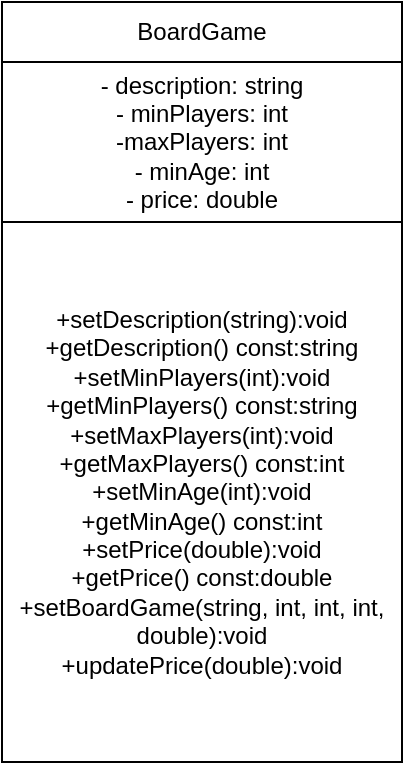 <mxfile version="16.5.2" type="device"><diagram id="SRjsR9qqFdPoTUh2o9oC" name="Page-1"><mxGraphModel dx="1422" dy="697" grid="1" gridSize="10" guides="1" tooltips="1" connect="1" arrows="1" fold="1" page="1" pageScale="1" pageWidth="850" pageHeight="1100" math="0" shadow="0"><root><mxCell id="0"/><mxCell id="1" parent="0"/><mxCell id="M64-lVnO4n3PUg-bZszl-1" value="- description: string&lt;br&gt;- minPlayers: int&lt;br&gt;-maxPlayers: int&lt;br&gt;- minAge: int&lt;br&gt;- price: double" style="rounded=0;whiteSpace=wrap;html=1;" parent="1" vertex="1"><mxGeometry x="360" y="280" width="200" height="80" as="geometry"/></mxCell><mxCell id="M64-lVnO4n3PUg-bZszl-2" value="BoardGame" style="rounded=0;whiteSpace=wrap;html=1;" parent="1" vertex="1"><mxGeometry x="360" y="250" width="200" height="30" as="geometry"/></mxCell><mxCell id="M64-lVnO4n3PUg-bZszl-3" value="+setDescription(string):void&lt;br&gt;+getDescription() const:string&lt;br&gt;+setMinPlayers(int):void&lt;br&gt;+getMinPlayers() const:string&lt;br&gt;+setMaxPlayers(int):void&lt;br&gt;+getMaxPlayers() const:int&lt;br&gt;+setMinAge(int):void&lt;br&gt;+getMinAge() const:int&lt;br&gt;+setPrice(double):void&lt;br&gt;+getPrice() const:double&lt;br&gt;+setBoardGame(string, int, int, int, double):void&lt;br&gt;+updatePrice(double):void&lt;br&gt;" style="rounded=0;whiteSpace=wrap;html=1;" parent="1" vertex="1"><mxGeometry x="360" y="360" width="200" height="270" as="geometry"/></mxCell></root></mxGraphModel></diagram></mxfile>